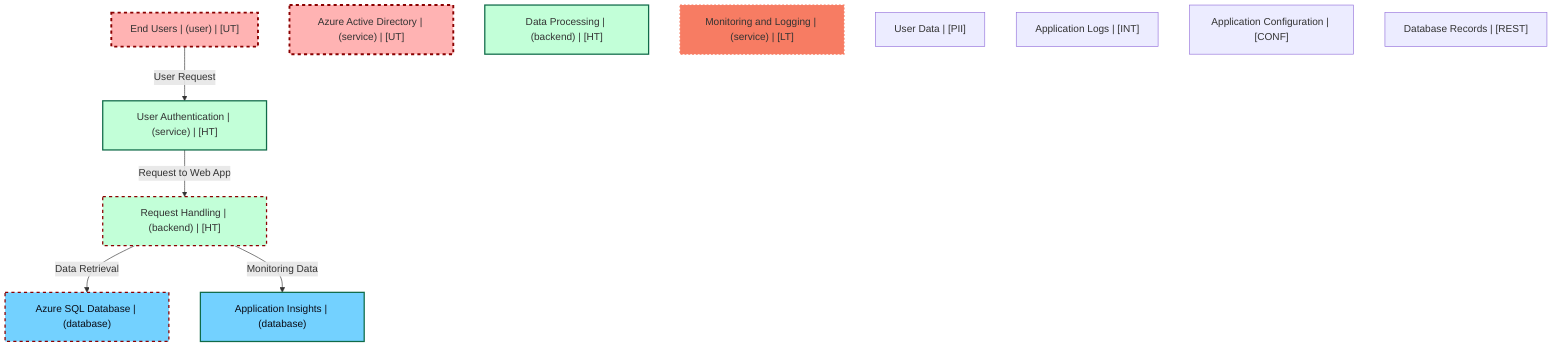 graph TB
  node_01F8FZ5K0ZB3F8FQ8G3H4J7D8K["End Users | (user) | [UT]"]:::untrusted
  node_01F8FZ5K0ZB3F8FQ8G3H4J7D8L["Azure Active Directory | (service) | [UT]"]:::untrusted
  node_01F8FZ5K0ZB3F8FQ8G3H4J7D8E["User Authentication | (service) | [HT]"]:::highTrust
  node_01F8FZ5K0ZB3F8FQ8G3H4J7D8F["Request Handling | (backend) | [HT]"]:::highTrust
  node_01F8FZ5K0ZB3F8FQ8G3H4J7D8G["Data Processing | (backend) | [HT]"]:::highTrust
  node_01F8FZ5K0ZB3F8FQ8G3H4J7D8H["Monitoring and Logging | (service) | [LT]"]:::lowTrust
  node_01F8FZ5K0ZB3F8FQ8G3H4J7D8I["Azure SQL Database | (database)"]:::dataStore
  node_01F8FZ5K0ZB3F8FQ8G3H4J7D8J["Application Insights | (database)"]:::dataStore
  node_01F8FZ5K0ZB3F8FQ8G3H4J7D8A["User Data | [PII]"]:::dataAsset,pii
  node_01F8FZ5K0ZB3F8FQ8G3H4J7D8B["Application Logs | [INT]"]:::dataAsset,internal
  node_01F8FZ5K0ZB3F8FQ8G3H4J7D8C["Application Configuration | [CONF]"]:::dataAsset,confidential
  node_01F8FZ5K0ZB3F8FQ8G3H4J7D8D["Database Records | [REST]"]:::dataAsset,restricted

  node_01F8FZ5K0ZB3F8FQ8G3H4J7D8K -->|User Request| node_01F8FZ5K0ZB3F8FQ8G3H4J7D8E:::encryptedFlow
  node_01F8FZ5K0ZB3F8FQ8G3H4J7D8E -->|Request to Web App| node_01F8FZ5K0ZB3F8FQ8G3H4J7D8F:::unencryptedFlow
  node_01F8FZ5K0ZB3F8FQ8G3H4J7D8F -->|Data Retrieval| node_01F8FZ5K0ZB3F8FQ8G3H4J7D8I:::unencryptedFlow
  node_01F8FZ5K0ZB3F8FQ8G3H4J7D8F -->|Monitoring Data| node_01F8FZ5K0ZB3F8FQ8G3H4J7D8J:::encryptedFlow

  classDef externalEntity fill:#FFB3B3,stroke:#8B0000,stroke-width:2px,color:#0B0D17
  classDef process fill:#C2FFD8,stroke:#106B49,stroke-width:2px,color:#0B0D17
  classDef dataStore fill:#73d1ff,stroke:#29ABE2,stroke-width:2px,color:#0B0D17
  classDef dataAsset fill:#ffa1ad,stroke:#A259FF,stroke-width:2px,color:#0B0D17
  classDef untrusted fill:#FFB3B3,stroke:#8B0000,stroke-width:3px,stroke-dasharray:5 5
  classDef lowTrust fill:#f77c63,stroke:#f77c63,stroke-width:2px,stroke-dasharray:3 3
  classDef mediumTrust fill:#FFF2B3,stroke:#7A6300,stroke-width:2px
  classDef highTrust fill:#C2FFD8,stroke:#106B49,stroke-width:2px
  classDef veryHighTrust fill:#36FF8F,stroke:#36FF8F,stroke-width:3px
  classDef public fill:#C2FFD8,stroke:#106B49,stroke-width:1px
  classDef internal fill:#FFF2B3,stroke:#7A6300,stroke-width:1px
  classDef confidential fill:#FFB3B3,stroke:#8B0000,stroke-width:2px
  classDef restricted fill:#8B0000,stroke:#8B0000,stroke-width:3px
  classDef pii fill:#ffa1ad,stroke:#A259FF,stroke-width:2px
  classDef pci fill:#8B0000,stroke:#8B0000,stroke-width:3px
  classDef phi fill:#ffa1ad,stroke:#A259FF,stroke-width:3px
  classDef encryptedFlow stroke:#106B49,stroke-width:2px
  classDef unencryptedFlow stroke:#8B0000,stroke-width:2px,stroke-dasharray:5 5
  classDef authenticatedFlow stroke:#29ABE2,stroke-width:2px
  classDef trustBoundary fill:transparent,stroke:#2E3440,stroke-width:3px,stroke-dasharray:10 5